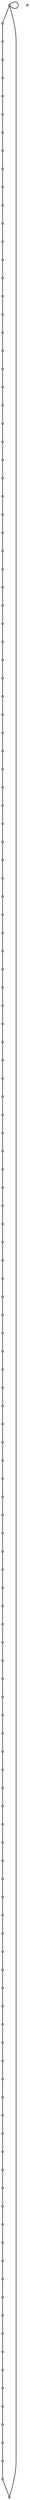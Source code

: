 graph random2146985903 {
	node [shape=point fillcolor=white]
	1 [ pos = "0.244985,5.641200!"]
	2 [ pos = "1.236859,4.482083!"]
	3 [ pos = "6.340182,19.495229!"]
	4 [ pos = "6.701375,19.796856!"]
	5 [ pos = "5.614357,10.753703!"]
	6 [ pos = "0.022247,6.004872!"]
	7 [ pos = "0.573489,18.877629!"]
	8 [ pos = "18.889508,15.087681!"]
	9 [ pos = "19.418896,13.791812!"]
	10 [ pos = "10.212578,3.316513!"]
	11 [ pos = "16.152574,5.029430!"]
	12 [ pos = "18.561202,0.783156!"]
	13 [ pos = "1.507087,0.069803!"]
	14 [ pos = "9.021976,10.645280!"]
	15 [ pos = "8.280758,16.915422!"]
	16 [ pos = "13.106477,8.525742!"]
	17 [ pos = "2.553039,14.343336!"]
	18 [ pos = "13.007825,8.893221!"]
	19 [ pos = "13.834982,19.709200!"]
	20 [ pos = "8.686494,19.449339!"]
	21 [ pos = "10.459320,8.708740!"]
	22 [ pos = "5.450629,11.032809!"]
	23 [ pos = "7.582787,4.336554!"]
	24 [ pos = "6.116907,6.998100!"]
	25 [ pos = "18.128365,16.329486!"]
	26 [ pos = "10.314613,14.277357!"]
	27 [ pos = "1.355333,8.872232!"]
	28 [ pos = "15.060513,2.862420!"]
	29 [ pos = "8.942035,4.078906!"]
	30 [ pos = "13.507701,17.222793!"]
	31 [ pos = "0.990745,6.610595!"]
	32 [ pos = "5.744952,3.543785!"]
	33 [ pos = "0.950348,18.752777!"]
	34 [ pos = "12.437006,14.785330!"]
	35 [ pos = "18.458395,1.119916!"]
	36 [ pos = "14.231087,8.914132!"]
	37 [ pos = "9.828657,19.681715!"]
	38 [ pos = "19.946941,17.411444!"]
	39 [ pos = "4.014686,6.060266!"]
	40 [ pos = "4.405961,2.139468!"]
	41 [ pos = "2.386169,14.720574!"]
	42 [ pos = "16.416825,3.741502!"]
	43 [ pos = "3.589223,11.473755!"]
	44 [ pos = "6.603922,12.531258!"]
	45 [ pos = "15.552662,0.108040!"]
	46 [ pos = "9.750468,16.543407!"]
	47 [ pos = "6.718635,15.495420!"]
	48 [ pos = "0.083609,7.668983!"]
	49 [ pos = "14.244614,12.520614!"]
	50 [ pos = "2.450730,12.699426!"]
	51 [ pos = "13.640531,16.681817!"]
	52 [ pos = "1.609975,3.465605!"]
	53 [ pos = "16.359949,1.553334!"]
	54 [ pos = "0.873465,0.371052!"]
	55 [ pos = "7.613599,5.279426!"]
	56 [ pos = "2.510521,9.999768!"]
	57 [ pos = "20.000000,18.927346!"]
	58 [ pos = "13.741270,3.585640!"]
	59 [ pos = "10.397518,0.341609!"]
	60 [ pos = "16.116898,5.946597!"]
	61 [ pos = "0.449649,5.863783!"]
	62 [ pos = "2.486421,7.168284!"]
	63 [ pos = "1.355620,2.570030!"]
	64 [ pos = "14.837267,15.600235!"]
	65 [ pos = "15.090644,17.287997!"]
	66 [ pos = "8.296078,8.727592!"]
	67 [ pos = "13.966230,9.906053!"]
	68 [ pos = "12.193196,10.322596!"]
	69 [ pos = "11.459387,13.066662!"]
	70 [ pos = "10.693649,19.072986!"]
	71 [ pos = "18.346088,13.204170!"]
	72 [ pos = "9.069171,18.342505!"]
	73 [ pos = "12.127933,2.806858!"]
	74 [ pos = "1.924562,2.521868!"]
	75 [ pos = "3.148467,18.041461!"]
	76 [ pos = "8.468465,3.598116!"]
	77 [ pos = "3.901661,10.954886!"]
	78 [ pos = "10.766401,5.257282!"]
	79 [ pos = "13.524916,5.600084!"]
	80 [ pos = "0.853934,8.611977!"]
	81 [ pos = "2.884498,9.150012!"]
	82 [ pos = "17.339569,16.850728!"]
	83 [ pos = "19.056065,9.529182!"]
	84 [ pos = "7.169742,10.511869!"]
	85 [ pos = "2.592261,17.863391!"]
	86 [ pos = "9.581273,0.934767!"]
	87 [ pos = "11.063977,18.650444!"]
	88 [ pos = "19.277272,3.188327!"]
	89 [ pos = "1.453719,1.198251!"]
	90 [ pos = "5.710195,4.602186!"]
	91 [ pos = "19.239712,14.178660!"]
	92 [ pos = "8.200303,3.137791!"]
	93 [ pos = "5.129963,18.966703!"]
	94 [ pos = "8.395072,18.654880!"]
	95 [ pos = "4.563205,9.249006!"]
	96 [ pos = "7.263274,7.447703!"]
	97 [ pos = "18.399018,4.599260!"]
	98 [ pos = "4.294848,17.451500!"]
	99 [ pos = "14.128442,11.464590!"]
	100 [ pos = "7.959786,16.720704!"]
	101 [ pos = "9.324398,17.541059!"]
	102 [ pos = "17.655470,0.384792!"]
	103 [ pos = "16.187920,16.929159!"]
	104 [ pos = "3.573119,17.641639!"]
	105 [ pos = "18.127411,9.283314!"]
	106 [ pos = "2.240242,17.363540!"]
	107 [ pos = "3.458391,10.440545!"]
	108 [ pos = "0.497748,8.588355!"]
	109 [ pos = "9.403665,8.892820!"]
	110 [ pos = "7.239651,13.966870!"]
	111 [ pos = "18.141826,14.502925!"]
	112 [ pos = "1.410989,16.537260!"]
	113 [ pos = "19.102185,5.705838!"]
	114 [ pos = "13.985177,13.227045!"]
	115 [ pos = "17.170428,1.941381!"]
	116 [ pos = "9.944165,6.491243!"]
	117 [ pos = "19.482439,7.596053!"]
	118 [ pos = "6.876035,15.666776!"]
	119 [ pos = "4.521629,10.449154!"]
	120 [ pos = "13.304832,2.645457!"]
	121 [ pos = "19.732469,15.545074!"]
	122 [ pos = "0.005414,3.187277!"]
	123 [ pos = "5.982036,0.503162!"]
	124 [ pos = "11.775632,15.385701!"]
	125 [ pos = "9.395981,19.015283!"]
	126 [ pos = "9.348988,7.534224!"]
	127 [ pos = "13.514626,10.759977!"]
	128 [ pos = "4.067902,12.613228!"]
	129 [ pos = "16.465815,18.053079!"]
	130 [ pos = "5.836690,13.632660!"]
	131 [ pos = "19.994460,15.780856!"]
	132 [ pos = "0.120320,19.473316!"]
	133 [ pos = "3.373325,6.996355!"]
	134 [ pos = "15.136509,7.894954!"]
	135 [ pos = "17.445509,8.437759!"]
	136 [ pos = "10.540411,17.174395!"]
	137 [ pos = "3.979250,10.545825!"]
	138 [ pos = "0.358089,9.961286!"]
	139 [ pos = "11.048987,12.133721!"]

	62 -- 133
	133 -- 39
	39 -- 90
	90 -- 32
	32 -- 40
	40 -- 123
	123 -- 92
	92 -- 76
	76 -- 29
	29 -- 23
	23 -- 55
	55 -- 96
	96 -- 24
	24 -- 95
	95 -- 119
	119 -- 137
	137 -- 77
	77 -- 43
	43 -- 107
	107 -- 56
	56 -- 81
	81 -- 27
	27 -- 80
	80 -- 108
	108 -- 48
	48 -- 31
	31 -- 61
	61 -- 1
	1 -- 6
	6 -- 2
	2 -- 52
	52 -- 63
	63 -- 74
	74 -- 89
	89 -- 54
	54 -- 13
	13 -- 122
	122 -- 138
	138 -- 50
	50 -- 128
	128 -- 130
	130 -- 44
	44 -- 110
	110 -- 47
	47 -- 118
	118 -- 100
	100 -- 15
	15 -- 101
	101 -- 72
	72 -- 94
	94 -- 20
	20 -- 125
	125 -- 37
	37 -- 70
	70 -- 87
	87 -- 136
	136 -- 46
	46 -- 124
	124 -- 34
	34 -- 69
	69 -- 139
	139 -- 68
	68 -- 127
	127 -- 99
	99 -- 49
	49 -- 114
	114 -- 64
	64 -- 51
	51 -- 30
	30 -- 65
	65 -- 103
	103 -- 82
	82 -- 25
	25 -- 8
	8 -- 111
	111 -- 91
	91 -- 9
	9 -- 71
	71 -- 121
	121 -- 131
	131 -- 38
	38 -- 57
	57 -- 129
	129 -- 19
	19 -- 26
	26 -- 14
	14 -- 109
	109 -- 21
	21 -- 126
	126 -- 116
	116 -- 78
	78 -- 10
	10 -- 73
	73 -- 120
	120 -- 58
	58 -- 28
	28 -- 42
	42 -- 11
	11 -- 60
	60 -- 134
	134 -- 36
	36 -- 67
	67 -- 18
	18 -- 16
	16 -- 79
	79 -- 135
	135 -- 105
	105 -- 83
	83 -- 117
	117 -- 113
	113 -- 97
	97 -- 88
	88 -- 35
	35 -- 12
	12 -- 102
	102 -- 115
	115 -- 53
	53 -- 45
	45 -- 59
	59 -- 86
	86 -- 66
	66 -- 84
	84 -- 5
	5 -- 22
	22 -- 17
	17 -- 41
	41 -- 112
	112 -- 106
	106 -- 85
	85 -- 75
	75 -- 104
	104 -- 98
	98 -- 93
	93 -- 3
	3 -- 4
	4 -- 33
	33 -- 7
	7 -- 62
	1 -- 1
}